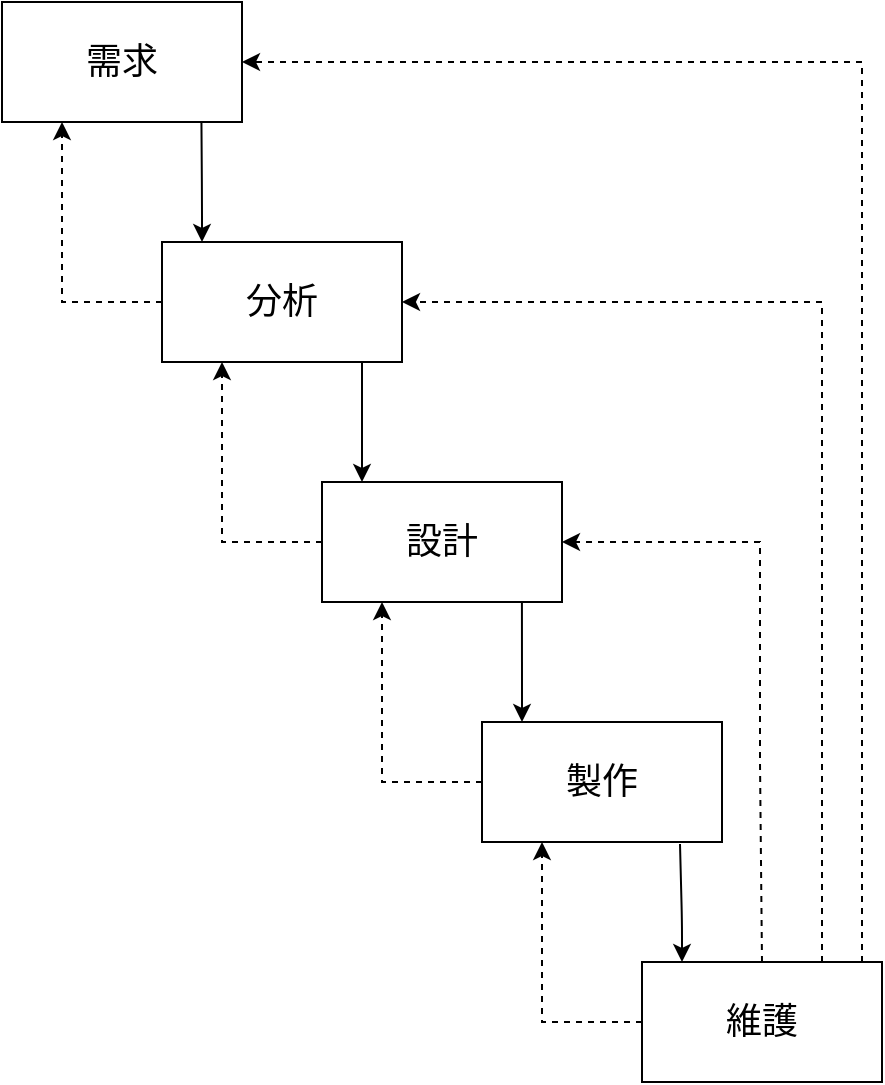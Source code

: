 <mxfile>
    <diagram id="H6aLFyJQTWF6kW_kHyMu" name="第1頁">
        <mxGraphModel dx="1130" dy="787" grid="1" gridSize="10" guides="1" tooltips="1" connect="1" arrows="1" fold="1" page="1" pageScale="1" pageWidth="827" pageHeight="1169" math="0" shadow="0">
            <root>
                <mxCell id="0"/>
                <mxCell id="1" parent="0"/>
                <mxCell id="2" value="&lt;font style=&quot;font-size: 18px;&quot;&gt;需求&lt;/font&gt;" style="rounded=0;whiteSpace=wrap;html=1;" parent="1" vertex="1">
                    <mxGeometry x="80" y="80" width="120" height="60" as="geometry"/>
                </mxCell>
                <mxCell id="3" value="&lt;font style=&quot;font-size: 18px;&quot;&gt;分析&lt;/font&gt;" style="rounded=0;whiteSpace=wrap;html=1;" parent="1" vertex="1">
                    <mxGeometry x="160" y="200" width="120" height="60" as="geometry"/>
                </mxCell>
                <mxCell id="4" value="&lt;font style=&quot;font-size: 18px;&quot;&gt;設計&lt;/font&gt;" style="rounded=0;whiteSpace=wrap;html=1;" parent="1" vertex="1">
                    <mxGeometry x="240" y="320" width="120" height="60" as="geometry"/>
                </mxCell>
                <mxCell id="5" value="&lt;span style=&quot;font-size: 18px;&quot;&gt;製作&lt;/span&gt;" style="rounded=0;whiteSpace=wrap;html=1;" parent="1" vertex="1">
                    <mxGeometry x="320" y="440" width="120" height="60" as="geometry"/>
                </mxCell>
                <mxCell id="6" value="&lt;font style=&quot;font-size: 18px;&quot;&gt;維護&lt;/font&gt;" style="rounded=0;whiteSpace=wrap;html=1;" parent="1" vertex="1">
                    <mxGeometry x="400" y="560" width="120" height="60" as="geometry"/>
                </mxCell>
                <mxCell id="7" value="" style="endArrow=classic;html=1;exitX=0.831;exitY=0.995;exitDx=0;exitDy=0;exitPerimeter=0;" parent="1" source="2" edge="1">
                    <mxGeometry width="50" height="50" relative="1" as="geometry">
                        <mxPoint x="180" y="160" as="sourcePoint"/>
                        <mxPoint x="180" y="200" as="targetPoint"/>
                        <Array as="points">
                            <mxPoint x="180" y="180"/>
                        </Array>
                    </mxGeometry>
                </mxCell>
                <mxCell id="9" value="" style="endArrow=classic;html=1;" parent="1" edge="1">
                    <mxGeometry width="50" height="50" relative="1" as="geometry">
                        <mxPoint x="260" y="260" as="sourcePoint"/>
                        <mxPoint x="260" y="320" as="targetPoint"/>
                        <Array as="points">
                            <mxPoint x="260" y="300"/>
                        </Array>
                    </mxGeometry>
                </mxCell>
                <mxCell id="11" value="" style="endArrow=classic;html=1;exitX=0.833;exitY=1;exitDx=0;exitDy=0;exitPerimeter=0;" parent="1" source="4" edge="1">
                    <mxGeometry width="50" height="50" relative="1" as="geometry">
                        <mxPoint x="340" y="400" as="sourcePoint"/>
                        <mxPoint x="340" y="440" as="targetPoint"/>
                        <Array as="points">
                            <mxPoint x="340" y="420"/>
                        </Array>
                    </mxGeometry>
                </mxCell>
                <mxCell id="12" value="" style="endArrow=classic;html=1;exitX=0.825;exitY=1.017;exitDx=0;exitDy=0;exitPerimeter=0;" parent="1" source="5" edge="1">
                    <mxGeometry width="50" height="50" relative="1" as="geometry">
                        <mxPoint x="420" y="520" as="sourcePoint"/>
                        <mxPoint x="420" y="560" as="targetPoint"/>
                        <Array as="points">
                            <mxPoint x="420" y="540"/>
                        </Array>
                    </mxGeometry>
                </mxCell>
                <mxCell id="15" value="" style="endArrow=classic;html=1;exitX=0;exitY=0.5;exitDx=0;exitDy=0;rounded=0;dashed=1;entryX=0.25;entryY=1;entryDx=0;entryDy=0;" parent="1" source="3" target="2" edge="1">
                    <mxGeometry width="50" height="50" relative="1" as="geometry">
                        <mxPoint x="160" y="230" as="sourcePoint"/>
                        <mxPoint x="110" y="160" as="targetPoint"/>
                        <Array as="points">
                            <mxPoint x="110" y="230"/>
                        </Array>
                    </mxGeometry>
                </mxCell>
                <mxCell id="16" value="" style="endArrow=classic;html=1;exitX=0;exitY=0.5;exitDx=0;exitDy=0;rounded=0;dashed=1;entryX=0.25;entryY=1;entryDx=0;entryDy=0;" parent="1" target="3" edge="1">
                    <mxGeometry width="50" height="50" relative="1" as="geometry">
                        <mxPoint x="240" y="350" as="sourcePoint"/>
                        <mxPoint x="190" y="290" as="targetPoint"/>
                        <Array as="points">
                            <mxPoint x="190" y="350"/>
                        </Array>
                    </mxGeometry>
                </mxCell>
                <mxCell id="17" value="" style="endArrow=classic;html=1;exitX=0;exitY=0.5;exitDx=0;exitDy=0;rounded=0;dashed=1;entryX=0.25;entryY=1;entryDx=0;entryDy=0;" parent="1" target="4" edge="1">
                    <mxGeometry width="50" height="50" relative="1" as="geometry">
                        <mxPoint x="320" y="470" as="sourcePoint"/>
                        <mxPoint x="270" y="400" as="targetPoint"/>
                        <Array as="points">
                            <mxPoint x="270" y="470"/>
                        </Array>
                    </mxGeometry>
                </mxCell>
                <mxCell id="18" value="" style="endArrow=classic;html=1;exitX=0;exitY=0.5;exitDx=0;exitDy=0;rounded=0;dashed=1;entryX=0.25;entryY=1;entryDx=0;entryDy=0;" parent="1" target="5" edge="1">
                    <mxGeometry width="50" height="50" relative="1" as="geometry">
                        <mxPoint x="400" y="590" as="sourcePoint"/>
                        <mxPoint x="350" y="520" as="targetPoint"/>
                        <Array as="points">
                            <mxPoint x="350" y="590"/>
                        </Array>
                    </mxGeometry>
                </mxCell>
                <mxCell id="19" value="" style="endArrow=classic;html=1;exitX=0.75;exitY=0;exitDx=0;exitDy=0;rounded=0;dashed=1;entryX=1;entryY=0.5;entryDx=0;entryDy=0;" parent="1" source="6" target="3" edge="1">
                    <mxGeometry width="50" height="50" relative="1" as="geometry">
                        <mxPoint x="540" y="470" as="sourcePoint"/>
                        <mxPoint x="290" y="230" as="targetPoint"/>
                        <Array as="points">
                            <mxPoint x="490" y="470"/>
                            <mxPoint x="490" y="230"/>
                        </Array>
                    </mxGeometry>
                </mxCell>
                <mxCell id="20" value="" style="endArrow=classic;html=1;exitX=0.5;exitY=0;exitDx=0;exitDy=0;rounded=0;dashed=1;entryX=1;entryY=0.5;entryDx=0;entryDy=0;" parent="1" source="6" target="4" edge="1">
                    <mxGeometry width="50" height="50" relative="1" as="geometry">
                        <mxPoint x="459" y="550" as="sourcePoint"/>
                        <mxPoint x="369" y="350" as="targetPoint"/>
                        <Array as="points">
                            <mxPoint x="459" y="460"/>
                            <mxPoint x="459" y="350"/>
                        </Array>
                    </mxGeometry>
                </mxCell>
                <mxCell id="21" value="" style="endArrow=classic;html=1;exitX=0.75;exitY=0;exitDx=0;exitDy=0;rounded=0;dashed=1;entryX=1;entryY=0.5;entryDx=0;entryDy=0;" parent="1" target="2" edge="1">
                    <mxGeometry width="50" height="50" relative="1" as="geometry">
                        <mxPoint x="510" y="560" as="sourcePoint"/>
                        <mxPoint x="210" y="110" as="targetPoint"/>
                        <Array as="points">
                            <mxPoint x="510" y="470"/>
                            <mxPoint x="510" y="110"/>
                        </Array>
                    </mxGeometry>
                </mxCell>
            </root>
        </mxGraphModel>
    </diagram>
</mxfile>